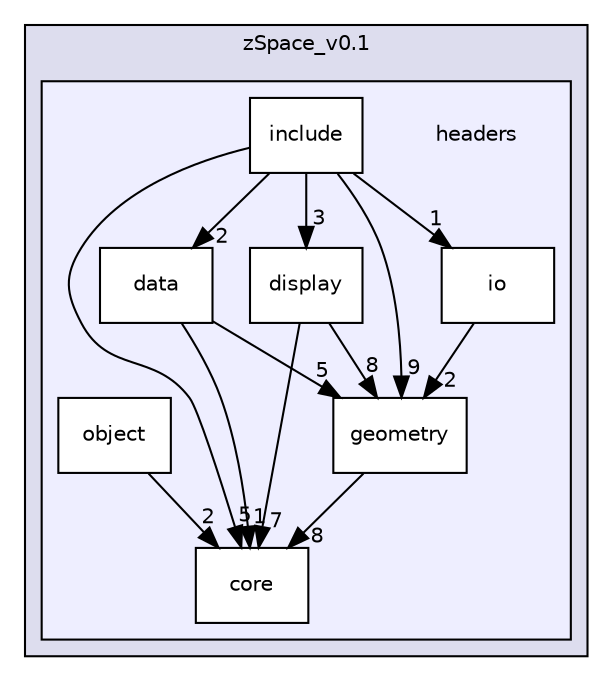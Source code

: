 digraph "C:/Users/vishu.b/source/repos/zSpace_v0.1/headers" {
  compound=true
  node [ fontsize="10", fontname="Helvetica"];
  edge [ labelfontsize="10", labelfontname="Helvetica"];
  subgraph clusterdir_eded87daa33483d23d4a03322d85636e {
    graph [ bgcolor="#ddddee", pencolor="black", label="zSpace_v0.1" fontname="Helvetica", fontsize="10", URL="dir_eded87daa33483d23d4a03322d85636e.html"]
  subgraph clusterdir_fd8be38ecb671794cbf508314cbbc8e5 {
    graph [ bgcolor="#eeeeff", pencolor="black", label="" URL="dir_fd8be38ecb671794cbf508314cbbc8e5.html"];
    dir_fd8be38ecb671794cbf508314cbbc8e5 [shape=plaintext label="headers"];
    dir_67ee8d2864d599d6ef5c9e7bde8e4cfe [shape=box label="core" color="black" fillcolor="white" style="filled" URL="dir_67ee8d2864d599d6ef5c9e7bde8e4cfe.html"];
    dir_838a0a824c64a784dfa7c716f461c7ae [shape=box label="data" color="black" fillcolor="white" style="filled" URL="dir_838a0a824c64a784dfa7c716f461c7ae.html"];
    dir_5288b0d00acff6905486f020b988d414 [shape=box label="display" color="black" fillcolor="white" style="filled" URL="dir_5288b0d00acff6905486f020b988d414.html"];
    dir_3c7b6ea23d9889f13e5cc461ab9ce698 [shape=box label="geometry" color="black" fillcolor="white" style="filled" URL="dir_3c7b6ea23d9889f13e5cc461ab9ce698.html"];
    dir_3fd3a83d18768ee1f8755542f9363eb5 [shape=box label="include" color="black" fillcolor="white" style="filled" URL="dir_3fd3a83d18768ee1f8755542f9363eb5.html"];
    dir_9770c1f114a7d52dbb094cd614701326 [shape=box label="io" color="black" fillcolor="white" style="filled" URL="dir_9770c1f114a7d52dbb094cd614701326.html"];
    dir_69178c08111e5c3ae2aea13c53e081f8 [shape=box label="object" color="black" fillcolor="white" style="filled" URL="dir_69178c08111e5c3ae2aea13c53e081f8.html"];
  }
  }
  dir_3fd3a83d18768ee1f8755542f9363eb5->dir_5288b0d00acff6905486f020b988d414 [headlabel="3", labeldistance=1.5 headhref="dir_000008_000006.html"];
  dir_3fd3a83d18768ee1f8755542f9363eb5->dir_3c7b6ea23d9889f13e5cc461ab9ce698 [headlabel="9", labeldistance=1.5 headhref="dir_000008_000007.html"];
  dir_3fd3a83d18768ee1f8755542f9363eb5->dir_838a0a824c64a784dfa7c716f461c7ae [headlabel="2", labeldistance=1.5 headhref="dir_000008_000005.html"];
  dir_3fd3a83d18768ee1f8755542f9363eb5->dir_9770c1f114a7d52dbb094cd614701326 [headlabel="1", labeldistance=1.5 headhref="dir_000008_000009.html"];
  dir_3fd3a83d18768ee1f8755542f9363eb5->dir_67ee8d2864d599d6ef5c9e7bde8e4cfe [headlabel="5", labeldistance=1.5 headhref="dir_000008_000004.html"];
  dir_5288b0d00acff6905486f020b988d414->dir_3c7b6ea23d9889f13e5cc461ab9ce698 [headlabel="8", labeldistance=1.5 headhref="dir_000006_000007.html"];
  dir_5288b0d00acff6905486f020b988d414->dir_67ee8d2864d599d6ef5c9e7bde8e4cfe [headlabel="7", labeldistance=1.5 headhref="dir_000006_000004.html"];
  dir_3c7b6ea23d9889f13e5cc461ab9ce698->dir_67ee8d2864d599d6ef5c9e7bde8e4cfe [headlabel="8", labeldistance=1.5 headhref="dir_000007_000004.html"];
  dir_838a0a824c64a784dfa7c716f461c7ae->dir_3c7b6ea23d9889f13e5cc461ab9ce698 [headlabel="5", labeldistance=1.5 headhref="dir_000005_000007.html"];
  dir_838a0a824c64a784dfa7c716f461c7ae->dir_67ee8d2864d599d6ef5c9e7bde8e4cfe [headlabel="1", labeldistance=1.5 headhref="dir_000005_000004.html"];
  dir_69178c08111e5c3ae2aea13c53e081f8->dir_67ee8d2864d599d6ef5c9e7bde8e4cfe [headlabel="2", labeldistance=1.5 headhref="dir_000010_000004.html"];
  dir_9770c1f114a7d52dbb094cd614701326->dir_3c7b6ea23d9889f13e5cc461ab9ce698 [headlabel="2", labeldistance=1.5 headhref="dir_000009_000007.html"];
}
